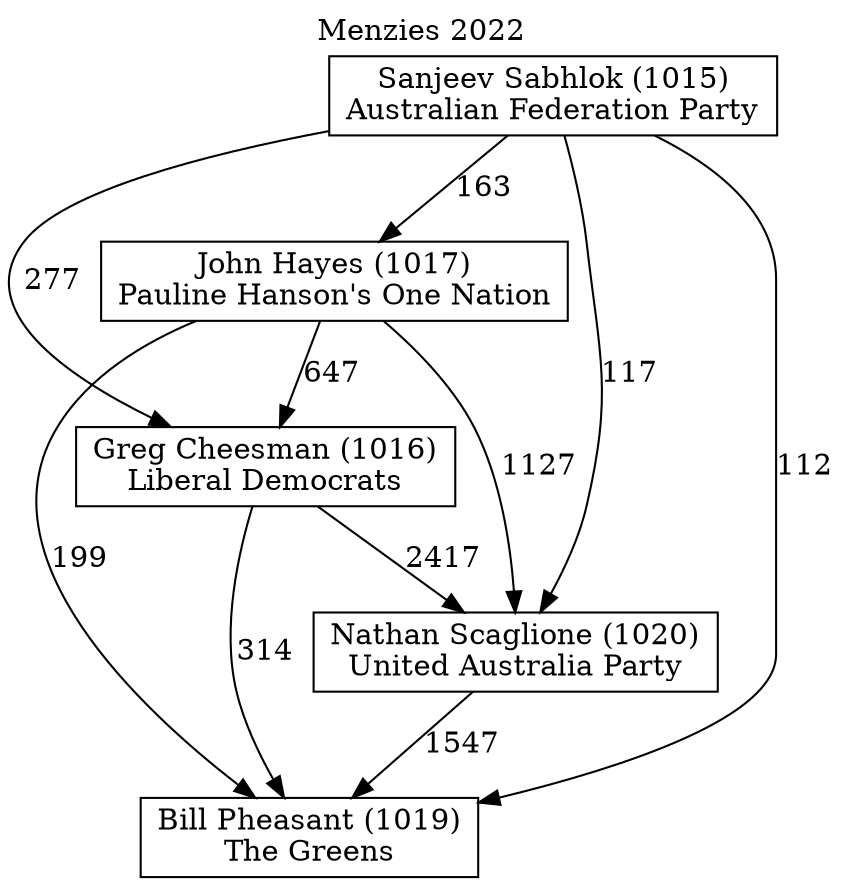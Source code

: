 // House preference flow
digraph "Bill Pheasant (1019)_Menzies_2022" {
	graph [label="Menzies 2022" labelloc=t mclimit=10]
	node [shape=box]
	"Greg Cheesman (1016)" [label="Greg Cheesman (1016)
Liberal Democrats"]
	"Nathan Scaglione (1020)" [label="Nathan Scaglione (1020)
United Australia Party"]
	"Sanjeev Sabhlok (1015)" [label="Sanjeev Sabhlok (1015)
Australian Federation Party"]
	"Bill Pheasant (1019)" [label="Bill Pheasant (1019)
The Greens"]
	"John Hayes (1017)" [label="John Hayes (1017)
Pauline Hanson's One Nation"]
	"Greg Cheesman (1016)" -> "Nathan Scaglione (1020)" [label=2417]
	"John Hayes (1017)" -> "Greg Cheesman (1016)" [label=647]
	"Sanjeev Sabhlok (1015)" -> "Bill Pheasant (1019)" [label=112]
	"Sanjeev Sabhlok (1015)" -> "John Hayes (1017)" [label=163]
	"Greg Cheesman (1016)" -> "Bill Pheasant (1019)" [label=314]
	"Nathan Scaglione (1020)" -> "Bill Pheasant (1019)" [label=1547]
	"Sanjeev Sabhlok (1015)" -> "Greg Cheesman (1016)" [label=277]
	"John Hayes (1017)" -> "Bill Pheasant (1019)" [label=199]
	"Sanjeev Sabhlok (1015)" -> "Nathan Scaglione (1020)" [label=117]
	"John Hayes (1017)" -> "Nathan Scaglione (1020)" [label=1127]
}
